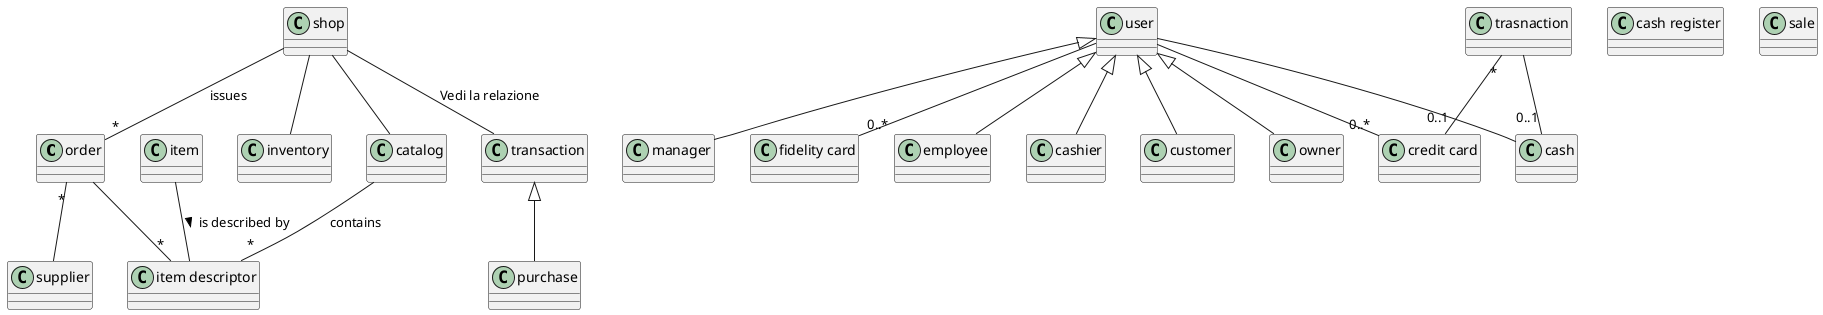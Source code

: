@startuml
class order {
}

class supplier {
}

class catalog {
}

class shop {
}

class user {
}

class owner {
}

class manager {
}

class employee {
}

class cashier {
}

class customer {
}

class item {
}

class "item descriptor" {
}

class "cash register" {
}

class sale {
}

class inventory {
}

class transaction {
}

class "credit card" {
}

class cash {
}

class "fidelity card" {
}

class purchase {
}

shop -- inventory
shop -- catalog
shop -- "*" order : issues
shop -- transaction : "Vedi la relazione"

transaction <|-- purchase 

catalog -- "*" "item descriptor" : contains

order "*" -- supplier
order -- "*" "item descriptor"

user <|-- owner
user <|-- manager
user <|-- cashier
user <|-- employee
user <|-- customer


user -- "0..*" "fidelity card"
user -- cash
user -- "0..*" "credit card"

trasnaction -- "0..1" cash
trasnaction "*" -- "0..1" "credit card"

item -- "item descriptor" : is described by >
@enduml